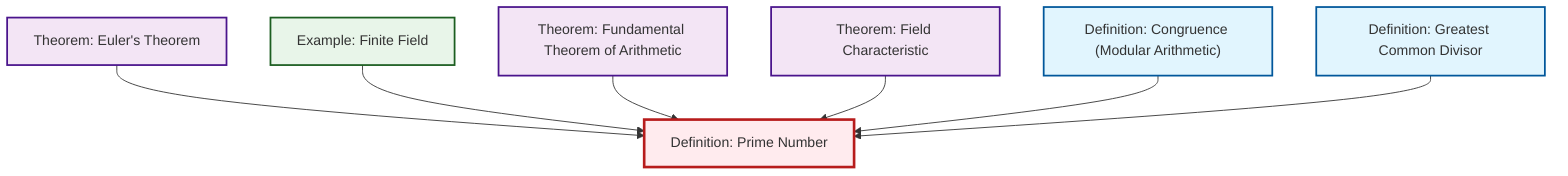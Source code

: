 graph TD
    classDef definition fill:#e1f5fe,stroke:#01579b,stroke-width:2px
    classDef theorem fill:#f3e5f5,stroke:#4a148c,stroke-width:2px
    classDef axiom fill:#fff3e0,stroke:#e65100,stroke-width:2px
    classDef example fill:#e8f5e9,stroke:#1b5e20,stroke-width:2px
    classDef current fill:#ffebee,stroke:#b71c1c,stroke-width:3px
    def-gcd["Definition: Greatest Common Divisor"]:::definition
    thm-field-characteristic["Theorem: Field Characteristic"]:::theorem
    def-prime["Definition: Prime Number"]:::definition
    thm-euler["Theorem: Euler's Theorem"]:::theorem
    def-congruence["Definition: Congruence (Modular Arithmetic)"]:::definition
    thm-fundamental-arithmetic["Theorem: Fundamental Theorem of Arithmetic"]:::theorem
    ex-finite-field["Example: Finite Field"]:::example
    thm-euler --> def-prime
    ex-finite-field --> def-prime
    thm-fundamental-arithmetic --> def-prime
    thm-field-characteristic --> def-prime
    def-congruence --> def-prime
    def-gcd --> def-prime
    class def-prime current